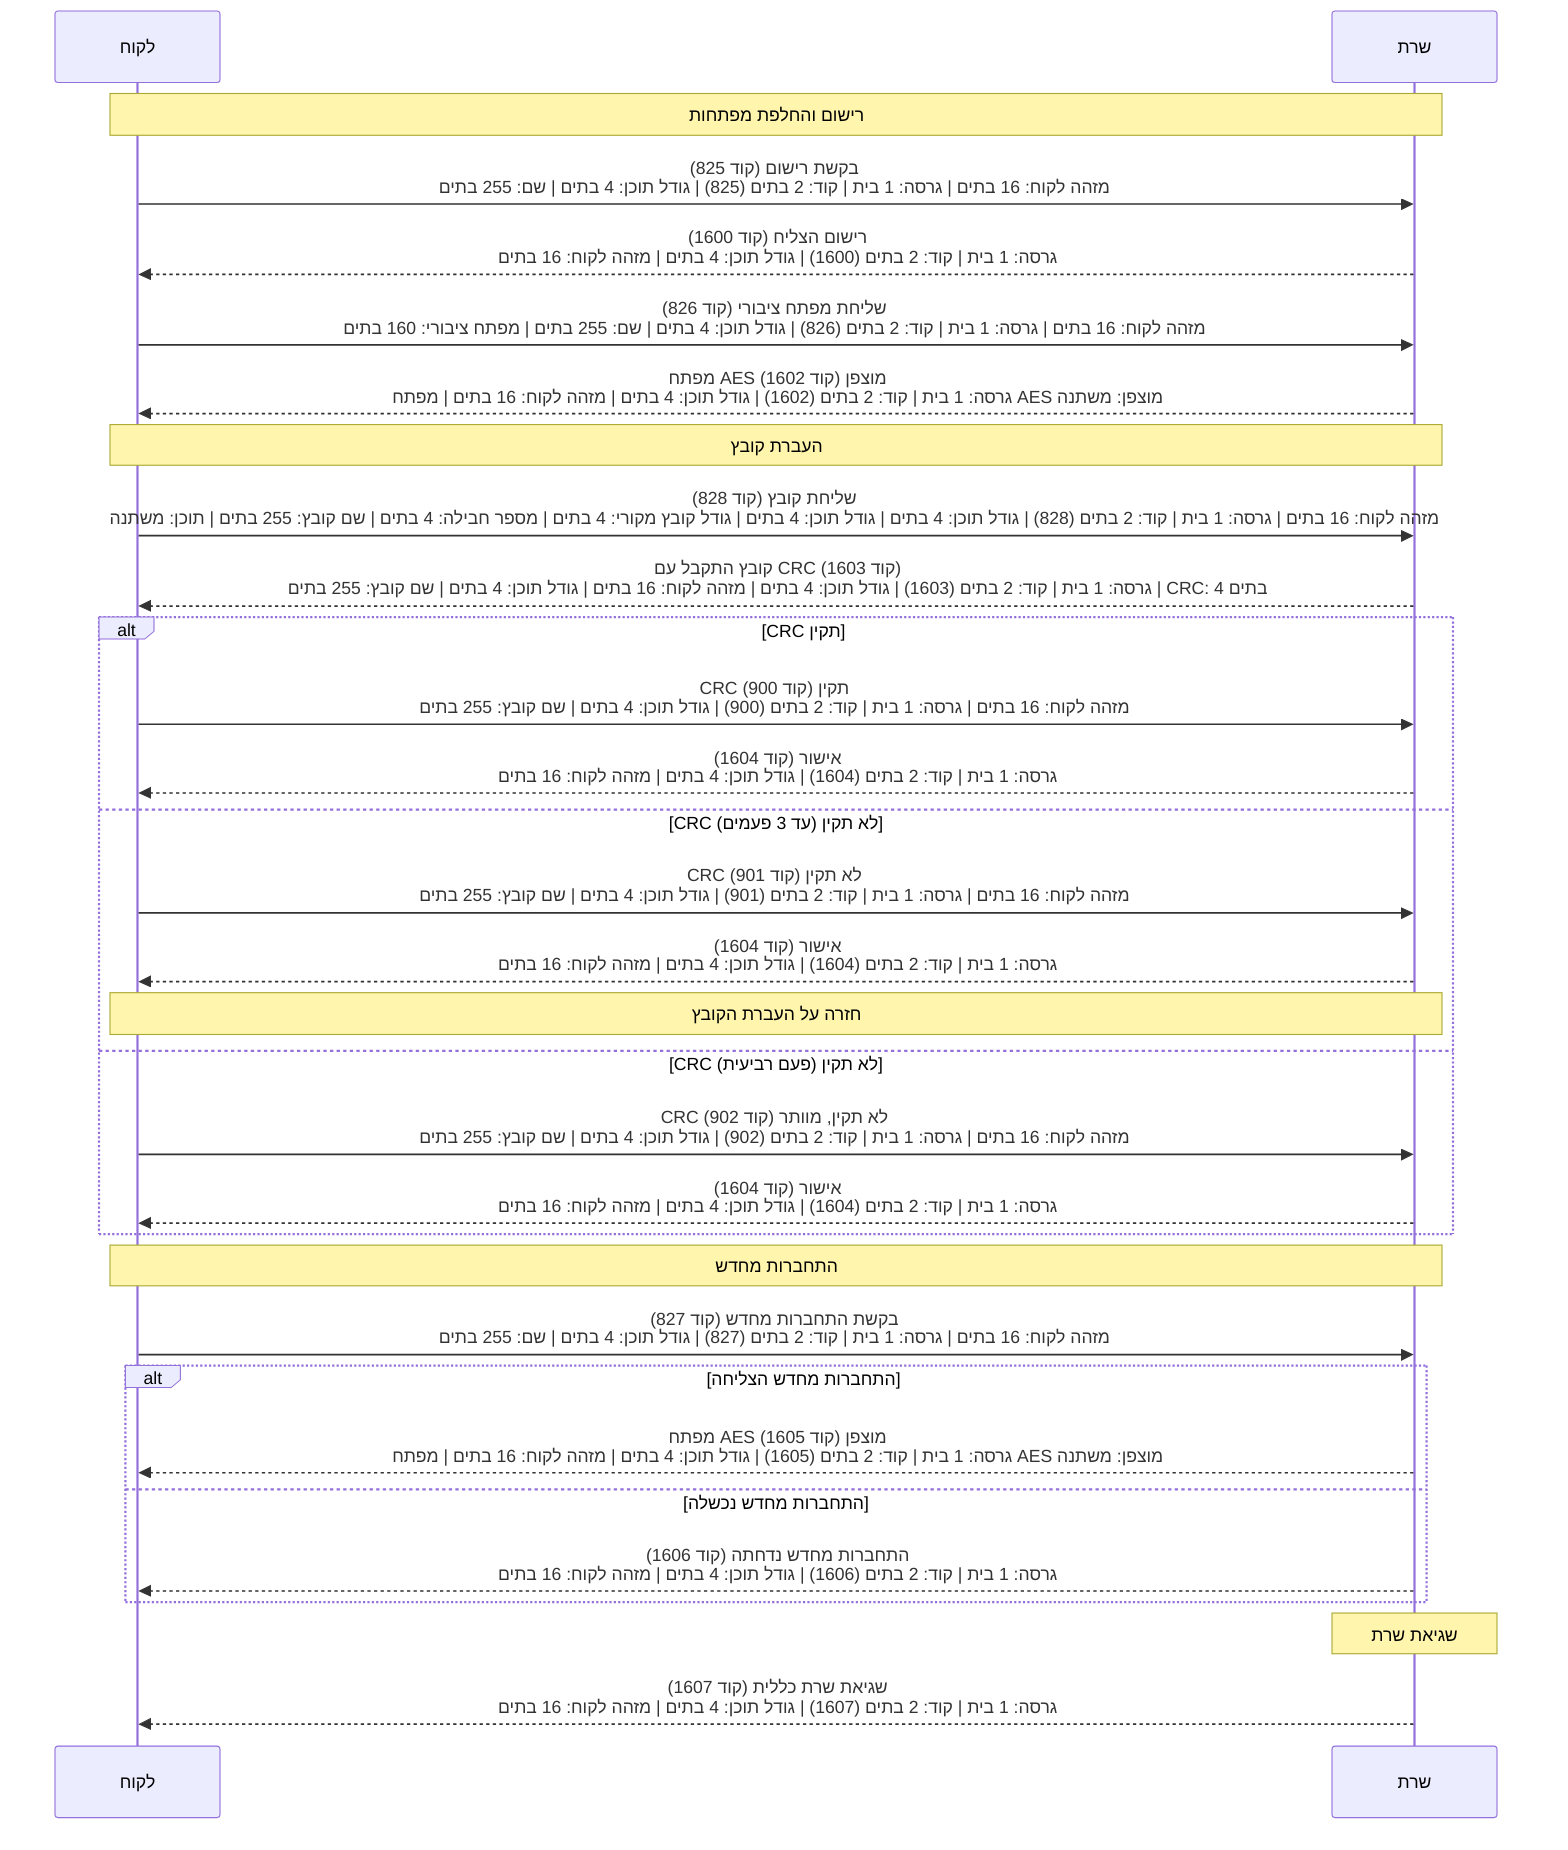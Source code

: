 sequenceDiagram
    participant לקוח
    participant שרת

    Note over לקוח,שרת: רישום והחלפת מפתחות
    לקוח->>שרת: בקשת רישום (קוד 825)<br/>מזהה לקוח: 16 בתים | גרסה: 1 בית | קוד: 2 בתים (825) | גודל תוכן: 4 בתים | שם: 255 בתים
    שרת-->>לקוח: רישום הצליח (קוד 1600)<br/>גרסה: 1 בית | קוד: 2 בתים (1600) | גודל תוכן: 4 בתים | מזהה לקוח: 16 בתים
    לקוח->>שרת: שליחת מפתח ציבורי (קוד 826)<br/>מזהה לקוח: 16 בתים | גרסה: 1 בית | קוד: 2 בתים (826) | גודל תוכן: 4 בתים | שם: 255 בתים | מפתח ציבורי: 160 בתים
    שרת-->>לקוח: מפתח AES מוצפן (קוד 1602)<br/>גרסה: 1 בית | קוד: 2 בתים (1602) | גודל תוכן: 4 בתים | מזהה לקוח: 16 בתים | מפתח AES מוצפן: משתנה

    Note over לקוח,שרת: העברת קובץ
    לקוח->>שרת: שליחת קובץ (קוד 828)<br/>מזהה לקוח: 16 בתים | גרסה: 1 בית | קוד: 2 בתים (828) | גודל תוכן: 4 בתים | גודל תוכן: 4 בתים | גודל קובץ מקורי: 4 בתים | מספר חבילה: 4 בתים | שם קובץ: 255 בתים | תוכן: משתנה
    שרת-->>לקוח: קובץ התקבל עם CRC (קוד 1603)<br/>גרסה: 1 בית | קוד: 2 בתים (1603) | גודל תוכן: 4 בתים | מזהה לקוח: 16 בתים | גודל תוכן: 4 בתים | שם קובץ: 255 בתים | CRC: 4 בתים
    
    alt CRC תקין
        לקוח->>שרת: CRC תקין (קוד 900)<br/>מזהה לקוח: 16 בתים | גרסה: 1 בית | קוד: 2 בתים (900) | גודל תוכן: 4 בתים | שם קובץ: 255 בתים
        שרת-->>לקוח: אישור (קוד 1604)<br/>גרסה: 1 בית | קוד: 2 בתים (1604) | גודל תוכן: 4 בתים | מזהה לקוח: 16 בתים
    else CRC לא תקין (עד 3 פעמים)
        לקוח->>שרת: CRC לא תקין (קוד 901)<br/>מזהה לקוח: 16 בתים | גרסה: 1 בית | קוד: 2 בתים (901) | גודל תוכן: 4 בתים | שם קובץ: 255 בתים
        שרת-->>לקוח: אישור (קוד 1604)<br/>גרסה: 1 בית | קוד: 2 בתים (1604) | גודל תוכן: 4 בתים | מזהה לקוח: 16 בתים
        Note over לקוח,שרת: חזרה על העברת הקובץ
    else CRC לא תקין (פעם רביעית)
        לקוח->>שרת: CRC לא תקין, מוותר (קוד 902)<br/>מזהה לקוח: 16 בתים | גרסה: 1 בית | קוד: 2 בתים (902) | גודל תוכן: 4 בתים | שם קובץ: 255 בתים
        שרת-->>לקוח: אישור (קוד 1604)<br/>גרסה: 1 בית | קוד: 2 בתים (1604) | גודל תוכן: 4 בתים | מזהה לקוח: 16 בתים
    end

    Note over לקוח,שרת: התחברות מחדש
    לקוח->>שרת: בקשת התחברות מחדש (קוד 827)<br/>מזהה לקוח: 16 בתים | גרסה: 1 בית | קוד: 2 בתים (827) | גודל תוכן: 4 בתים | שם: 255 בתים
    alt התחברות מחדש הצליחה
        שרת-->>לקוח: מפתח AES מוצפן (קוד 1605)<br/>גרסה: 1 בית | קוד: 2 בתים (1605) | גודל תוכן: 4 בתים | מזהה לקוח: 16 בתים | מפתח AES מוצפן: משתנה
    else התחברות מחדש נכשלה
        שרת-->>לקוח: התחברות מחדש נדחתה (קוד 1606)<br/>גרסה: 1 בית | קוד: 2 בתים (1606) | גודל תוכן: 4 בתים | מזהה לקוח: 16 בתים
    end

    Note over שרת: שגיאת שרת
    שרת-->>לקוח: שגיאת שרת כללית (קוד 1607)<br/>גרסה: 1 בית | קוד: 2 בתים (1607) | גודל תוכן: 4 בתים | מזהה לקוח: 16 בתים